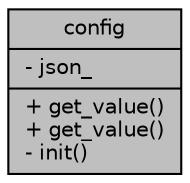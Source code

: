 digraph "config"
{
  edge [fontname="Helvetica",fontsize="10",labelfontname="Helvetica",labelfontsize="10"];
  node [fontname="Helvetica",fontsize="10",shape=record];
  Node1 [label="{config\n|- json_\l|+ get_value()\l+ get_value()\l- init()\l}",height=0.2,width=0.4,color="black", fillcolor="grey75", style="filled", fontcolor="black"];
}
